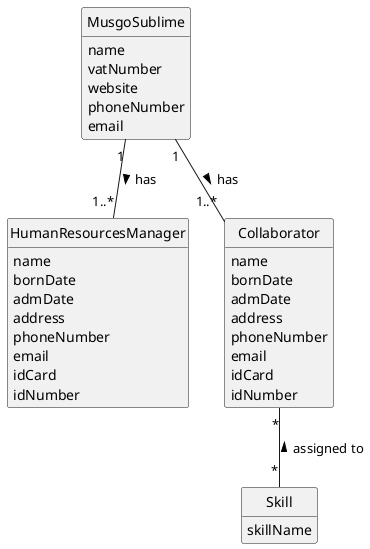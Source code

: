 @startuml
skinparam monochrome true
skinparam packageStyle rectangle
skinparam shadowing false

'left to right direction

skinparam classAttributeIconSize 0

hide circle
hide methods

'title Domain Model

class MusgoSublime {
    name
    vatNumber
    website
    phoneNumber
    email
}

class HumanResourcesManager {
    name
    bornDate
    admDate
    address
    phoneNumber
    email
    idCard
    idNumber
}

class Collaborator {
    name
    bornDate
    admDate
    address
    phoneNumber
    email
    idCard
    idNumber
}

class Skill {
    skillName
}
MusgoSublime "1" -- "1..*" Collaborator : has >
MusgoSublime "1" -- "1..*" HumanResourcesManager : has >
Collaborator "*" -- "*" Skill : assigned to <
@enduml